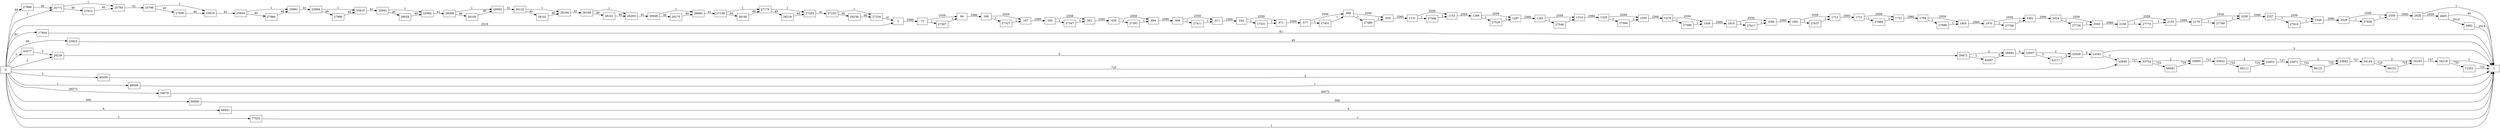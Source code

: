 digraph {
	graph [rankdir=LR]
	node [shape=rectangle]
	2 -> 73 [label=2560]
	73 -> 94 [label=2559]
	73 -> 27307 [label=1]
	94 -> 166 [label=2560]
	166 -> 187 [label=2559]
	166 -> 27327 [label=1]
	187 -> 340 [label=2560]
	340 -> 361 [label=2559]
	340 -> 27347 [label=1]
	361 -> 439 [label=2560]
	439 -> 484 [label=2559]
	439 -> 27391 [label=1]
	484 -> 496 [label=2560]
	496 -> 517 [label=2559]
	496 -> 27411 [label=1]
	517 -> 550 [label=2560]
	550 -> 571 [label=2559]
	550 -> 27431 [label=1]
	571 -> 577 [label=2560]
	577 -> 598 [label=2559]
	577 -> 27451 [label=1]
	598 -> 634 [label=2559]
	598 -> 27486 [label=1]
	634 -> 1131 [label=2560]
	1131 -> 1152 [label=2559]
	1131 -> 27506 [label=1]
	1152 -> 1266 [label=2560]
	1266 -> 1287 [label=2559]
	1266 -> 27526 [label=1]
	1287 -> 1293 [label=2560]
	1293 -> 1314 [label=2559]
	1293 -> 27546 [label=1]
	1314 -> 1329 [label=2560]
	1329 -> 1350 [label=2559]
	1329 -> 27566 [label=1]
	1350 -> 1479 [label=2560]
	1479 -> 1500 [label=2559]
	1479 -> 27586 [label=1]
	1500 -> 1616 [label=2560]
	1616 -> 1648 [label=2559]
	1616 -> 27617 [label=1]
	1648 -> 1691 [label=2560]
	1691 -> 1712 [label=2559]
	1691 -> 27637 [label=1]
	1712 -> 1721 [label=2560]
	1721 -> 1751 [label=2559]
	1721 -> 27666 [label=1]
	1751 -> 1784 [label=2560]
	1784 -> 1805 [label=2559]
	1784 -> 27686 [label=1]
	1805 -> 1970 [label=2560]
	1970 -> 1991 [label=2559]
	1970 -> 27706 [label=1]
	1991 -> 2024 [label=2560]
	2024 -> 2045 [label=2559]
	2024 -> 27726 [label=1]
	2045 -> 2108 [label=2560]
	2108 -> 2153 [label=2559]
	2108 -> 27770 [label=1]
	2153 -> 2179 [label=2560]
	2179 -> 2200 [label=2559]
	2179 -> 27790 [label=1]
	2200 -> 2327 [label=2560]
	2327 -> 2348 [label=2559]
	2327 -> 27810 [label=1]
	2348 -> 2529 [label=2560]
	2529 -> 2550 [label=2559]
	2529 -> 27830 [label=1]
	2550 -> 2620 [label=2560]
	2620 -> 1 [label=1]
	2620 -> 4405 [label=2559]
	4405 -> 1 [label=40]
	4405 -> 5982 [label=2519]
	5982 -> 1 [label=2519]
	17944 -> 1 [label=81]
	23925 -> 1 [label=49]
	25771 -> 25793 [label=1]
	25771 -> 27910 [label=40]
	25793 -> 25798 [label=41]
	25798 -> 25819 [label=1]
	25798 -> 27930 [label=40]
	25819 -> 25854 [label=41]
	25854 -> 25891 [label=1]
	25854 -> 27966 [label=40]
	25891 -> 25894 [label=41]
	25894 -> 25915 [label=1]
	25894 -> 27986 [label=40]
	25915 -> 25941 [label=41]
	25941 -> 25984 [label=1]
	25941 -> 28028 [label=40]
	25984 -> 26009 [label=41]
	26009 -> 26082 [label=1]
	26009 -> 28100 [label=40]
	26082 -> 26122 [label=41]
	26122 -> 26164 [label=1]
	26122 -> 28141 [label=40]
	26164 -> 26188 [label=41]
	26188 -> 26209 [label=1]
	26188 -> 28161 [label=40]
	26209 -> 26646 [label=41]
	26646 -> 26660 [label=1]
	26646 -> 28175 [label=40]
	26660 -> 27158 [label=41]
	27158 -> 27179 [label=1]
	27158 -> 28195 [label=40]
	27179 -> 27203 [label=1]
	27179 -> 28218 [label=40]
	27203 -> 27233 [label=41]
	27233 -> 27254 [label=1]
	27233 -> 28238 [label=40]
	27254 -> 2 [label=41]
	27307 -> 94 [label=1]
	27327 -> 187 [label=1]
	27347 -> 361 [label=1]
	27391 -> 484 [label=1]
	27411 -> 517 [label=1]
	27431 -> 571 [label=1]
	27451 -> 598 [label=1]
	27486 -> 634 [label=1]
	27506 -> 1152 [label=1]
	27526 -> 1287 [label=1]
	27546 -> 1314 [label=1]
	27566 -> 1350 [label=1]
	27586 -> 1500 [label=1]
	27617 -> 1648 [label=1]
	27637 -> 1712 [label=1]
	27666 -> 1751 [label=1]
	27686 -> 1805 [label=1]
	27706 -> 1991 [label=1]
	27726 -> 2045 [label=1]
	27770 -> 2153 [label=1]
	27790 -> 2200 [label=1]
	27810 -> 2348 [label=1]
	27830 -> 2550 [label=1]
	27889 -> 25771 [label=40]
	27910 -> 25793 [label=40]
	27930 -> 25819 [label=40]
	27966 -> 25891 [label=40]
	27986 -> 25915 [label=40]
	28028 -> 25984 [label=40]
	28100 -> 26082 [label=40]
	28141 -> 26164 [label=40]
	28161 -> 26209 [label=40]
	28175 -> 26660 [label=40]
	28195 -> 27179 [label=40]
	28218 -> 27203 [label=40]
	28238 -> 27254 [label=40]
	28239 -> 29472 [label=5]
	29472 -> 29493 [label=2]
	29472 -> 42097 [label=3]
	29493 -> 32007 [label=5]
	32007 -> 32028 [label=2]
	32007 -> 42117 [label=3]
	32028 -> 32342 [label=5]
	32342 -> 1 [label=3]
	32342 -> 33640 [label=2]
	33640 -> 33754 [label=727]
	33754 -> 33805 [label=2]
	33754 -> 66091 [label=725]
	33805 -> 33832 [label=727]
	33832 -> 33853 [label=2]
	33832 -> 66111 [label=725]
	33853 -> 33871 [label=727]
	33871 -> 33892 [label=2]
	33871 -> 66131 [label=725]
	33892 -> 34144 [label=727]
	34144 -> 34165 [label=2]
	34144 -> 66151 [label=725]
	34165 -> 34219 [label=727]
	34219 -> 1 [label=2]
	34219 -> 71552 [label=725]
	40200 -> 1 [label=2]
	42077 -> 28239 [label=3]
	42097 -> 29493 [label=3]
	42117 -> 32028 [label=3]
	48098 -> 1 [label=1]
	54079 -> 1 [label=36573]
	60060 -> 1 [label=309]
	66041 -> 1 [label=4]
	66091 -> 33805 [label=725]
	66111 -> 33853 [label=725]
	66131 -> 33892 [label=725]
	66151 -> 34165 [label=725]
	71552 -> 1 [label=725]
	77533 -> 1 [label=1]
	0 -> 2 [label=2519]
	0 -> 28239 [label=2]
	0 -> 33640 [label=725]
	0 -> 1 [label=1]
	0 -> 17944 [label=81]
	0 -> 23925 [label=49]
	0 -> 25771 [label=1]
	0 -> 27889 [label=40]
	0 -> 40200 [label=2]
	0 -> 42077 [label=3]
	0 -> 48098 [label=1]
	0 -> 54079 [label=36573]
	0 -> 60060 [label=309]
	0 -> 66041 [label=4]
	0 -> 77533 [label=1]
}
